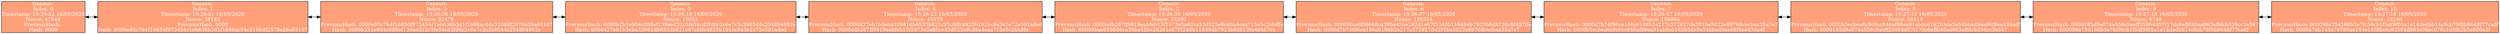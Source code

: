 digraph g{
rankdir=LR;
node [margin=0 shape=box fillcolor=lightsalmon fontcolor=white style=filled];
0[label="Genesis:\nIndex: 0\nTimestamp: 15:25:52 16/05/2020\nNonce: 47644\nPreviousHash: \nHash: 0000"];
1[label="Genesis:\nIndex: 1\nTimestamp: 15:26:01 16/05/2020\nNonce: 38183\nPreviousHash: 0000\nHash: 0000e93c764f16850f973454c1eb636b3d1f1666ac04c3106df2570a26a65107"];
2[label="Genesis:\nIndex: 2\nTimestamp: 15:26:06 16/05/2020\nNonce: 92478\nPreviousHash: 0000e93c764f16850f973454c1eb636b3d1f1666ac04c3106df2570a26a65107\nHash: 0000b2b1e904c088ef139aed32c3fe54cd3fd6c2c6e7c3c3b8544c254804952e"];
3[label="Genesis:\nIndex: 3\nTimestamp: 15:26:19 16/05/2020\nNonce: 19053\nPreviousHash: 0000b2b1e904c088ef139aed32c3fe54cd3fd6c2c6e7c3c3b8544c254804952e\nHash: 0000427eb1b3eba33981db6533b821c97cfdfc4825b101bc8a3e1e72e591aded"];
4[label="Genesis:\nIndex: 4\nTimestamp: 15:26:22 16/05/2020\nNonce: 45979\nPreviousHash: 0000427eb1b3eba33981db6533b821c97cfdfc4825b101bc8a3e1e72e591aded\nHash: 0000adb267ff9919eabfeb15f5573e5a80ce33d525e8cd6a4eaa715e5c2bb8fe"];
5[label="Genesis:\nIndex: 5\nTimestamp: 15:26:30 16/05/2020\nNonce: 53390\nPreviousHash: 0000adb267ff9919eabfeb15f5573e5a80ce33d525e8cd6a4eaa715e5c2bb8fe\nHash: 00005bae958668ca39ba45be282d1e67f5240b116494b7923b8d8136c6f4570a"];
6[label="Genesis:\nIndex: 6\nTimestamp: 15:26:37 16/05/2020\nNonce: 188254\nPreviousHash: 00005bae958668ca39ba45be282d1e67f5240b116494b7923b8d8136c6f4570a\nHash: 0000d7b74f96ce166c6198b2a217c372927da351ba5022e89768cecbaa35a7e7"];
7[label="Genesis:\nIndex: 7\nTimestamp: 15:26:57 16/05/2020\nNonce: 156964\nPreviousHash: 0000d7b74f96ce166c6198b2a217c372927da351ba5022e89768cecbaa35a7e7\nHash: 0000b5ecbea6c9c0cc846af88ea91ab0c6162b3de5e54bbad9ae06f8ee434adf"];
8[label="Genesis:\nIndex: 8\nTimestamp: 15:27:12 16/05/2020\nNonce: 56413\nPreviousHash: 0000b5ecbea6c9c0cc846af88ea91ab0c6162b3de5e54bbad9ae06f8ee434adf\nHash: 0000185d9a074a556c9aeff25964d57f17dc6effd40aa863affdcb338cc3e347"];
9[label="Genesis:\nIndex: 9\nTimestamp: 15:27:18 16/05/2020\nNonce: 6749\nPreviousHash: 0000185d9a074a556c9aeff25964d57f17dc6effd40aa863affdcb338cc3e347\nHash: 000098a75d166b3a7fc56cb1f5df9f05a1e14dedbb14c8cb79f0b8648f77cadf"];
10[label="Genesis:\nIndex: 10\nTimestamp: 15:27:18 16/05/2020\nNonce: 19240\nPreviousHash: 000098a75d166b3a7fc56cb1f5df9f05a1e14dedbb14c8cb79f0b8648f77cadf\nHash: 0000a7db145e74780aa144e193f6a6c93504d883c08ec978c1dfdb2b5e600a3f"];
0->1[dir=both];
1->2[dir=both];
2->3[dir=both];
3->4[dir=both];
4->5[dir=both];
5->6[dir=both];
6->7[dir=both];
7->8[dir=both];
8->9[dir=both];
9->10[dir=both];
}
